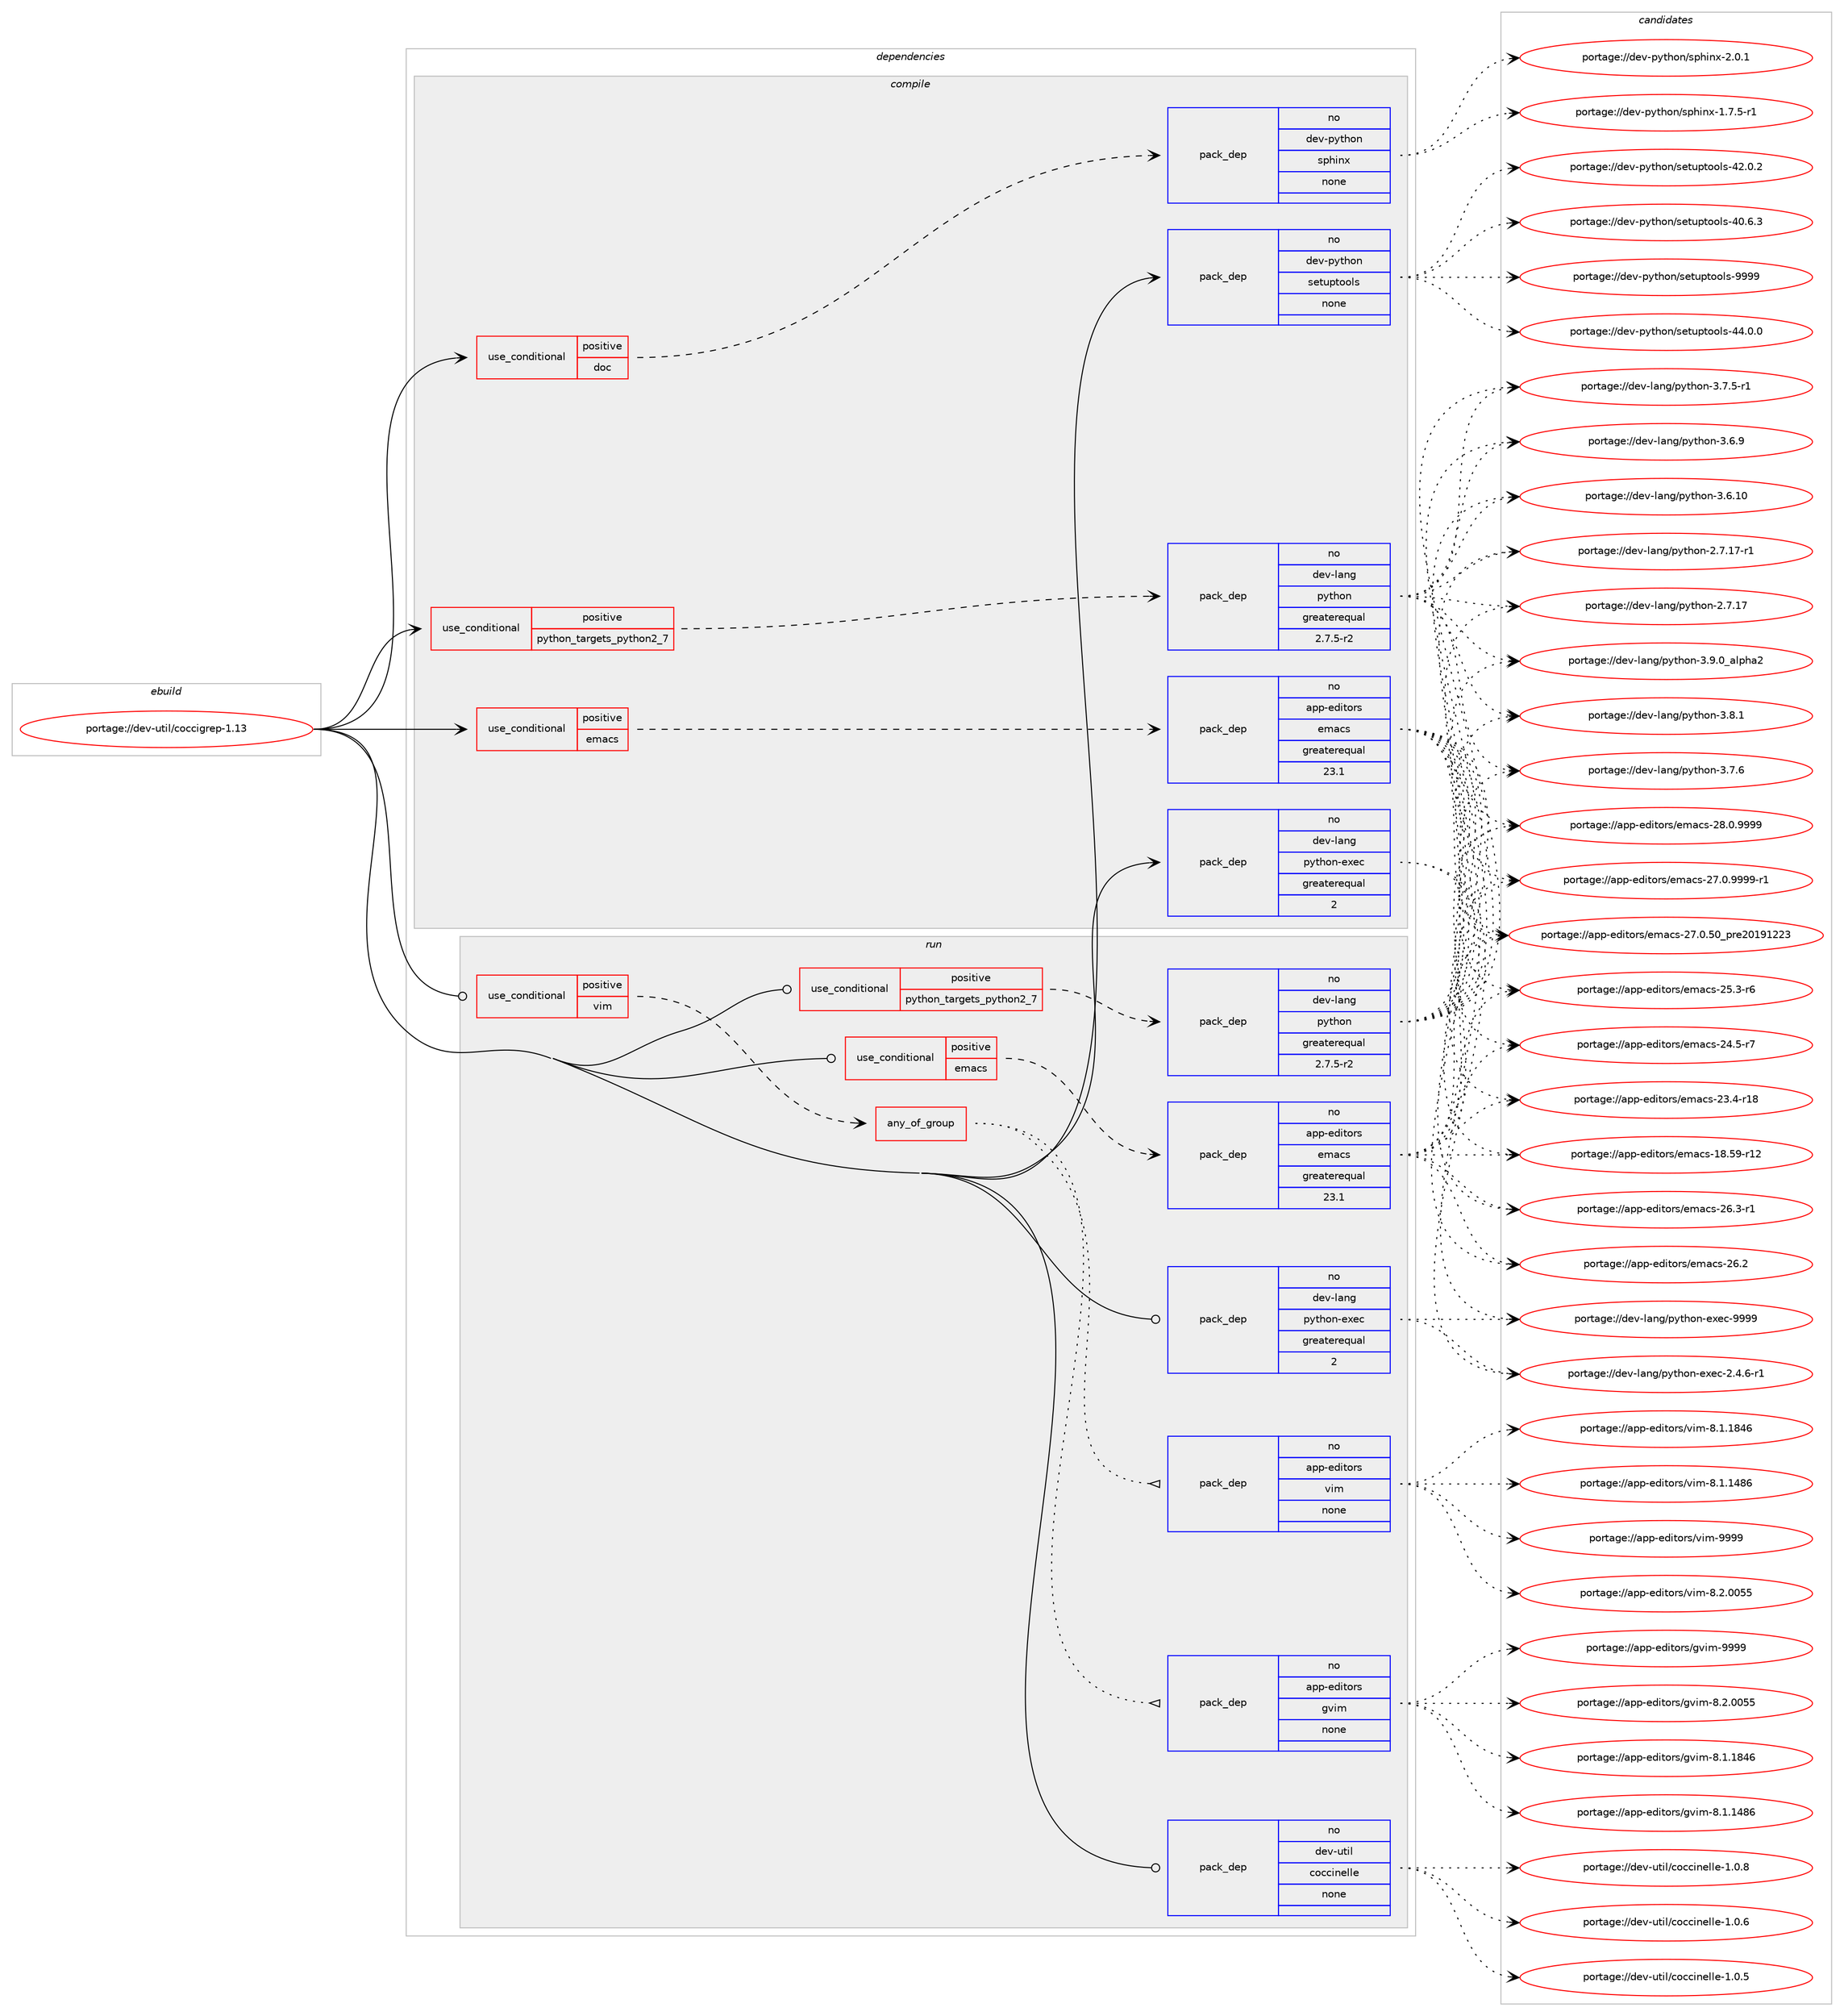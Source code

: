 digraph prolog {

# *************
# Graph options
# *************

newrank=true;
concentrate=true;
compound=true;
graph [rankdir=LR,fontname=Helvetica,fontsize=10,ranksep=1.5];#, ranksep=2.5, nodesep=0.2];
edge  [arrowhead=vee];
node  [fontname=Helvetica,fontsize=10];

# **********
# The ebuild
# **********

subgraph cluster_leftcol {
color=gray;
rank=same;
label=<<i>ebuild</i>>;
id [label="portage://dev-util/coccigrep-1.13", color=red, width=4, href="../dev-util/coccigrep-1.13.svg"];
}

# ****************
# The dependencies
# ****************

subgraph cluster_midcol {
color=gray;
label=<<i>dependencies</i>>;
subgraph cluster_compile {
fillcolor="#eeeeee";
style=filled;
label=<<i>compile</i>>;
subgraph cond63336 {
dependency304806 [label=<<TABLE BORDER="0" CELLBORDER="1" CELLSPACING="0" CELLPADDING="4"><TR><TD ROWSPAN="3" CELLPADDING="10">use_conditional</TD></TR><TR><TD>positive</TD></TR><TR><TD>doc</TD></TR></TABLE>>, shape=none, color=red];
subgraph pack236799 {
dependency304807 [label=<<TABLE BORDER="0" CELLBORDER="1" CELLSPACING="0" CELLPADDING="4" WIDTH="220"><TR><TD ROWSPAN="6" CELLPADDING="30">pack_dep</TD></TR><TR><TD WIDTH="110">no</TD></TR><TR><TD>dev-python</TD></TR><TR><TD>sphinx</TD></TR><TR><TD>none</TD></TR><TR><TD></TD></TR></TABLE>>, shape=none, color=blue];
}
dependency304806:e -> dependency304807:w [weight=20,style="dashed",arrowhead="vee"];
}
id:e -> dependency304806:w [weight=20,style="solid",arrowhead="vee"];
subgraph cond63337 {
dependency304808 [label=<<TABLE BORDER="0" CELLBORDER="1" CELLSPACING="0" CELLPADDING="4"><TR><TD ROWSPAN="3" CELLPADDING="10">use_conditional</TD></TR><TR><TD>positive</TD></TR><TR><TD>emacs</TD></TR></TABLE>>, shape=none, color=red];
subgraph pack236800 {
dependency304809 [label=<<TABLE BORDER="0" CELLBORDER="1" CELLSPACING="0" CELLPADDING="4" WIDTH="220"><TR><TD ROWSPAN="6" CELLPADDING="30">pack_dep</TD></TR><TR><TD WIDTH="110">no</TD></TR><TR><TD>app-editors</TD></TR><TR><TD>emacs</TD></TR><TR><TD>greaterequal</TD></TR><TR><TD>23.1</TD></TR></TABLE>>, shape=none, color=blue];
}
dependency304808:e -> dependency304809:w [weight=20,style="dashed",arrowhead="vee"];
}
id:e -> dependency304808:w [weight=20,style="solid",arrowhead="vee"];
subgraph cond63338 {
dependency304810 [label=<<TABLE BORDER="0" CELLBORDER="1" CELLSPACING="0" CELLPADDING="4"><TR><TD ROWSPAN="3" CELLPADDING="10">use_conditional</TD></TR><TR><TD>positive</TD></TR><TR><TD>python_targets_python2_7</TD></TR></TABLE>>, shape=none, color=red];
subgraph pack236801 {
dependency304811 [label=<<TABLE BORDER="0" CELLBORDER="1" CELLSPACING="0" CELLPADDING="4" WIDTH="220"><TR><TD ROWSPAN="6" CELLPADDING="30">pack_dep</TD></TR><TR><TD WIDTH="110">no</TD></TR><TR><TD>dev-lang</TD></TR><TR><TD>python</TD></TR><TR><TD>greaterequal</TD></TR><TR><TD>2.7.5-r2</TD></TR></TABLE>>, shape=none, color=blue];
}
dependency304810:e -> dependency304811:w [weight=20,style="dashed",arrowhead="vee"];
}
id:e -> dependency304810:w [weight=20,style="solid",arrowhead="vee"];
subgraph pack236802 {
dependency304812 [label=<<TABLE BORDER="0" CELLBORDER="1" CELLSPACING="0" CELLPADDING="4" WIDTH="220"><TR><TD ROWSPAN="6" CELLPADDING="30">pack_dep</TD></TR><TR><TD WIDTH="110">no</TD></TR><TR><TD>dev-lang</TD></TR><TR><TD>python-exec</TD></TR><TR><TD>greaterequal</TD></TR><TR><TD>2</TD></TR></TABLE>>, shape=none, color=blue];
}
id:e -> dependency304812:w [weight=20,style="solid",arrowhead="vee"];
subgraph pack236803 {
dependency304813 [label=<<TABLE BORDER="0" CELLBORDER="1" CELLSPACING="0" CELLPADDING="4" WIDTH="220"><TR><TD ROWSPAN="6" CELLPADDING="30">pack_dep</TD></TR><TR><TD WIDTH="110">no</TD></TR><TR><TD>dev-python</TD></TR><TR><TD>setuptools</TD></TR><TR><TD>none</TD></TR><TR><TD></TD></TR></TABLE>>, shape=none, color=blue];
}
id:e -> dependency304813:w [weight=20,style="solid",arrowhead="vee"];
}
subgraph cluster_compileandrun {
fillcolor="#eeeeee";
style=filled;
label=<<i>compile and run</i>>;
}
subgraph cluster_run {
fillcolor="#eeeeee";
style=filled;
label=<<i>run</i>>;
subgraph cond63339 {
dependency304814 [label=<<TABLE BORDER="0" CELLBORDER="1" CELLSPACING="0" CELLPADDING="4"><TR><TD ROWSPAN="3" CELLPADDING="10">use_conditional</TD></TR><TR><TD>positive</TD></TR><TR><TD>emacs</TD></TR></TABLE>>, shape=none, color=red];
subgraph pack236804 {
dependency304815 [label=<<TABLE BORDER="0" CELLBORDER="1" CELLSPACING="0" CELLPADDING="4" WIDTH="220"><TR><TD ROWSPAN="6" CELLPADDING="30">pack_dep</TD></TR><TR><TD WIDTH="110">no</TD></TR><TR><TD>app-editors</TD></TR><TR><TD>emacs</TD></TR><TR><TD>greaterequal</TD></TR><TR><TD>23.1</TD></TR></TABLE>>, shape=none, color=blue];
}
dependency304814:e -> dependency304815:w [weight=20,style="dashed",arrowhead="vee"];
}
id:e -> dependency304814:w [weight=20,style="solid",arrowhead="odot"];
subgraph cond63340 {
dependency304816 [label=<<TABLE BORDER="0" CELLBORDER="1" CELLSPACING="0" CELLPADDING="4"><TR><TD ROWSPAN="3" CELLPADDING="10">use_conditional</TD></TR><TR><TD>positive</TD></TR><TR><TD>python_targets_python2_7</TD></TR></TABLE>>, shape=none, color=red];
subgraph pack236805 {
dependency304817 [label=<<TABLE BORDER="0" CELLBORDER="1" CELLSPACING="0" CELLPADDING="4" WIDTH="220"><TR><TD ROWSPAN="6" CELLPADDING="30">pack_dep</TD></TR><TR><TD WIDTH="110">no</TD></TR><TR><TD>dev-lang</TD></TR><TR><TD>python</TD></TR><TR><TD>greaterequal</TD></TR><TR><TD>2.7.5-r2</TD></TR></TABLE>>, shape=none, color=blue];
}
dependency304816:e -> dependency304817:w [weight=20,style="dashed",arrowhead="vee"];
}
id:e -> dependency304816:w [weight=20,style="solid",arrowhead="odot"];
subgraph cond63341 {
dependency304818 [label=<<TABLE BORDER="0" CELLBORDER="1" CELLSPACING="0" CELLPADDING="4"><TR><TD ROWSPAN="3" CELLPADDING="10">use_conditional</TD></TR><TR><TD>positive</TD></TR><TR><TD>vim</TD></TR></TABLE>>, shape=none, color=red];
subgraph any4467 {
dependency304819 [label=<<TABLE BORDER="0" CELLBORDER="1" CELLSPACING="0" CELLPADDING="4"><TR><TD CELLPADDING="10">any_of_group</TD></TR></TABLE>>, shape=none, color=red];subgraph pack236806 {
dependency304820 [label=<<TABLE BORDER="0" CELLBORDER="1" CELLSPACING="0" CELLPADDING="4" WIDTH="220"><TR><TD ROWSPAN="6" CELLPADDING="30">pack_dep</TD></TR><TR><TD WIDTH="110">no</TD></TR><TR><TD>app-editors</TD></TR><TR><TD>vim</TD></TR><TR><TD>none</TD></TR><TR><TD></TD></TR></TABLE>>, shape=none, color=blue];
}
dependency304819:e -> dependency304820:w [weight=20,style="dotted",arrowhead="oinv"];
subgraph pack236807 {
dependency304821 [label=<<TABLE BORDER="0" CELLBORDER="1" CELLSPACING="0" CELLPADDING="4" WIDTH="220"><TR><TD ROWSPAN="6" CELLPADDING="30">pack_dep</TD></TR><TR><TD WIDTH="110">no</TD></TR><TR><TD>app-editors</TD></TR><TR><TD>gvim</TD></TR><TR><TD>none</TD></TR><TR><TD></TD></TR></TABLE>>, shape=none, color=blue];
}
dependency304819:e -> dependency304821:w [weight=20,style="dotted",arrowhead="oinv"];
}
dependency304818:e -> dependency304819:w [weight=20,style="dashed",arrowhead="vee"];
}
id:e -> dependency304818:w [weight=20,style="solid",arrowhead="odot"];
subgraph pack236808 {
dependency304822 [label=<<TABLE BORDER="0" CELLBORDER="1" CELLSPACING="0" CELLPADDING="4" WIDTH="220"><TR><TD ROWSPAN="6" CELLPADDING="30">pack_dep</TD></TR><TR><TD WIDTH="110">no</TD></TR><TR><TD>dev-lang</TD></TR><TR><TD>python-exec</TD></TR><TR><TD>greaterequal</TD></TR><TR><TD>2</TD></TR></TABLE>>, shape=none, color=blue];
}
id:e -> dependency304822:w [weight=20,style="solid",arrowhead="odot"];
subgraph pack236809 {
dependency304823 [label=<<TABLE BORDER="0" CELLBORDER="1" CELLSPACING="0" CELLPADDING="4" WIDTH="220"><TR><TD ROWSPAN="6" CELLPADDING="30">pack_dep</TD></TR><TR><TD WIDTH="110">no</TD></TR><TR><TD>dev-util</TD></TR><TR><TD>coccinelle</TD></TR><TR><TD>none</TD></TR><TR><TD></TD></TR></TABLE>>, shape=none, color=blue];
}
id:e -> dependency304823:w [weight=20,style="solid",arrowhead="odot"];
}
}

# **************
# The candidates
# **************

subgraph cluster_choices {
rank=same;
color=gray;
label=<<i>candidates</i>>;

subgraph choice236799 {
color=black;
nodesep=1;
choice1001011184511212111610411111047115112104105110120455046484649 [label="portage://dev-python/sphinx-2.0.1", color=red, width=4,href="../dev-python/sphinx-2.0.1.svg"];
choice10010111845112121116104111110471151121041051101204549465546534511449 [label="portage://dev-python/sphinx-1.7.5-r1", color=red, width=4,href="../dev-python/sphinx-1.7.5-r1.svg"];
dependency304807:e -> choice1001011184511212111610411111047115112104105110120455046484649:w [style=dotted,weight="100"];
dependency304807:e -> choice10010111845112121116104111110471151121041051101204549465546534511449:w [style=dotted,weight="100"];
}
subgraph choice236800 {
color=black;
nodesep=1;
choice971121124510110010511611111411547101109979911545505646484657575757 [label="portage://app-editors/emacs-28.0.9999", color=red, width=4,href="../app-editors/emacs-28.0.9999.svg"];
choice9711211245101100105116111114115471011099799115455055464846575757574511449 [label="portage://app-editors/emacs-27.0.9999-r1", color=red, width=4,href="../app-editors/emacs-27.0.9999-r1.svg"];
choice97112112451011001051161111141154710110997991154550554648465348951121141015048495749505051 [label="portage://app-editors/emacs-27.0.50_pre20191223", color=red, width=4,href="../app-editors/emacs-27.0.50_pre20191223.svg"];
choice971121124510110010511611111411547101109979911545505446514511449 [label="portage://app-editors/emacs-26.3-r1", color=red, width=4,href="../app-editors/emacs-26.3-r1.svg"];
choice97112112451011001051161111141154710110997991154550544650 [label="portage://app-editors/emacs-26.2", color=red, width=4,href="../app-editors/emacs-26.2.svg"];
choice971121124510110010511611111411547101109979911545505346514511454 [label="portage://app-editors/emacs-25.3-r6", color=red, width=4,href="../app-editors/emacs-25.3-r6.svg"];
choice971121124510110010511611111411547101109979911545505246534511455 [label="portage://app-editors/emacs-24.5-r7", color=red, width=4,href="../app-editors/emacs-24.5-r7.svg"];
choice97112112451011001051161111141154710110997991154550514652451144956 [label="portage://app-editors/emacs-23.4-r18", color=red, width=4,href="../app-editors/emacs-23.4-r18.svg"];
choice9711211245101100105116111114115471011099799115454956465357451144950 [label="portage://app-editors/emacs-18.59-r12", color=red, width=4,href="../app-editors/emacs-18.59-r12.svg"];
dependency304809:e -> choice971121124510110010511611111411547101109979911545505646484657575757:w [style=dotted,weight="100"];
dependency304809:e -> choice9711211245101100105116111114115471011099799115455055464846575757574511449:w [style=dotted,weight="100"];
dependency304809:e -> choice97112112451011001051161111141154710110997991154550554648465348951121141015048495749505051:w [style=dotted,weight="100"];
dependency304809:e -> choice971121124510110010511611111411547101109979911545505446514511449:w [style=dotted,weight="100"];
dependency304809:e -> choice97112112451011001051161111141154710110997991154550544650:w [style=dotted,weight="100"];
dependency304809:e -> choice971121124510110010511611111411547101109979911545505346514511454:w [style=dotted,weight="100"];
dependency304809:e -> choice971121124510110010511611111411547101109979911545505246534511455:w [style=dotted,weight="100"];
dependency304809:e -> choice97112112451011001051161111141154710110997991154550514652451144956:w [style=dotted,weight="100"];
dependency304809:e -> choice9711211245101100105116111114115471011099799115454956465357451144950:w [style=dotted,weight="100"];
}
subgraph choice236801 {
color=black;
nodesep=1;
choice10010111845108971101034711212111610411111045514657464895971081121049750 [label="portage://dev-lang/python-3.9.0_alpha2", color=red, width=4,href="../dev-lang/python-3.9.0_alpha2.svg"];
choice100101118451089711010347112121116104111110455146564649 [label="portage://dev-lang/python-3.8.1", color=red, width=4,href="../dev-lang/python-3.8.1.svg"];
choice100101118451089711010347112121116104111110455146554654 [label="portage://dev-lang/python-3.7.6", color=red, width=4,href="../dev-lang/python-3.7.6.svg"];
choice1001011184510897110103471121211161041111104551465546534511449 [label="portage://dev-lang/python-3.7.5-r1", color=red, width=4,href="../dev-lang/python-3.7.5-r1.svg"];
choice100101118451089711010347112121116104111110455146544657 [label="portage://dev-lang/python-3.6.9", color=red, width=4,href="../dev-lang/python-3.6.9.svg"];
choice10010111845108971101034711212111610411111045514654464948 [label="portage://dev-lang/python-3.6.10", color=red, width=4,href="../dev-lang/python-3.6.10.svg"];
choice100101118451089711010347112121116104111110455046554649554511449 [label="portage://dev-lang/python-2.7.17-r1", color=red, width=4,href="../dev-lang/python-2.7.17-r1.svg"];
choice10010111845108971101034711212111610411111045504655464955 [label="portage://dev-lang/python-2.7.17", color=red, width=4,href="../dev-lang/python-2.7.17.svg"];
dependency304811:e -> choice10010111845108971101034711212111610411111045514657464895971081121049750:w [style=dotted,weight="100"];
dependency304811:e -> choice100101118451089711010347112121116104111110455146564649:w [style=dotted,weight="100"];
dependency304811:e -> choice100101118451089711010347112121116104111110455146554654:w [style=dotted,weight="100"];
dependency304811:e -> choice1001011184510897110103471121211161041111104551465546534511449:w [style=dotted,weight="100"];
dependency304811:e -> choice100101118451089711010347112121116104111110455146544657:w [style=dotted,weight="100"];
dependency304811:e -> choice10010111845108971101034711212111610411111045514654464948:w [style=dotted,weight="100"];
dependency304811:e -> choice100101118451089711010347112121116104111110455046554649554511449:w [style=dotted,weight="100"];
dependency304811:e -> choice10010111845108971101034711212111610411111045504655464955:w [style=dotted,weight="100"];
}
subgraph choice236802 {
color=black;
nodesep=1;
choice10010111845108971101034711212111610411111045101120101994557575757 [label="portage://dev-lang/python-exec-9999", color=red, width=4,href="../dev-lang/python-exec-9999.svg"];
choice10010111845108971101034711212111610411111045101120101994550465246544511449 [label="portage://dev-lang/python-exec-2.4.6-r1", color=red, width=4,href="../dev-lang/python-exec-2.4.6-r1.svg"];
dependency304812:e -> choice10010111845108971101034711212111610411111045101120101994557575757:w [style=dotted,weight="100"];
dependency304812:e -> choice10010111845108971101034711212111610411111045101120101994550465246544511449:w [style=dotted,weight="100"];
}
subgraph choice236803 {
color=black;
nodesep=1;
choice10010111845112121116104111110471151011161171121161111111081154557575757 [label="portage://dev-python/setuptools-9999", color=red, width=4,href="../dev-python/setuptools-9999.svg"];
choice100101118451121211161041111104711510111611711211611111110811545525246484648 [label="portage://dev-python/setuptools-44.0.0", color=red, width=4,href="../dev-python/setuptools-44.0.0.svg"];
choice100101118451121211161041111104711510111611711211611111110811545525046484650 [label="portage://dev-python/setuptools-42.0.2", color=red, width=4,href="../dev-python/setuptools-42.0.2.svg"];
choice100101118451121211161041111104711510111611711211611111110811545524846544651 [label="portage://dev-python/setuptools-40.6.3", color=red, width=4,href="../dev-python/setuptools-40.6.3.svg"];
dependency304813:e -> choice10010111845112121116104111110471151011161171121161111111081154557575757:w [style=dotted,weight="100"];
dependency304813:e -> choice100101118451121211161041111104711510111611711211611111110811545525246484648:w [style=dotted,weight="100"];
dependency304813:e -> choice100101118451121211161041111104711510111611711211611111110811545525046484650:w [style=dotted,weight="100"];
dependency304813:e -> choice100101118451121211161041111104711510111611711211611111110811545524846544651:w [style=dotted,weight="100"];
}
subgraph choice236804 {
color=black;
nodesep=1;
choice971121124510110010511611111411547101109979911545505646484657575757 [label="portage://app-editors/emacs-28.0.9999", color=red, width=4,href="../app-editors/emacs-28.0.9999.svg"];
choice9711211245101100105116111114115471011099799115455055464846575757574511449 [label="portage://app-editors/emacs-27.0.9999-r1", color=red, width=4,href="../app-editors/emacs-27.0.9999-r1.svg"];
choice97112112451011001051161111141154710110997991154550554648465348951121141015048495749505051 [label="portage://app-editors/emacs-27.0.50_pre20191223", color=red, width=4,href="../app-editors/emacs-27.0.50_pre20191223.svg"];
choice971121124510110010511611111411547101109979911545505446514511449 [label="portage://app-editors/emacs-26.3-r1", color=red, width=4,href="../app-editors/emacs-26.3-r1.svg"];
choice97112112451011001051161111141154710110997991154550544650 [label="portage://app-editors/emacs-26.2", color=red, width=4,href="../app-editors/emacs-26.2.svg"];
choice971121124510110010511611111411547101109979911545505346514511454 [label="portage://app-editors/emacs-25.3-r6", color=red, width=4,href="../app-editors/emacs-25.3-r6.svg"];
choice971121124510110010511611111411547101109979911545505246534511455 [label="portage://app-editors/emacs-24.5-r7", color=red, width=4,href="../app-editors/emacs-24.5-r7.svg"];
choice97112112451011001051161111141154710110997991154550514652451144956 [label="portage://app-editors/emacs-23.4-r18", color=red, width=4,href="../app-editors/emacs-23.4-r18.svg"];
choice9711211245101100105116111114115471011099799115454956465357451144950 [label="portage://app-editors/emacs-18.59-r12", color=red, width=4,href="../app-editors/emacs-18.59-r12.svg"];
dependency304815:e -> choice971121124510110010511611111411547101109979911545505646484657575757:w [style=dotted,weight="100"];
dependency304815:e -> choice9711211245101100105116111114115471011099799115455055464846575757574511449:w [style=dotted,weight="100"];
dependency304815:e -> choice97112112451011001051161111141154710110997991154550554648465348951121141015048495749505051:w [style=dotted,weight="100"];
dependency304815:e -> choice971121124510110010511611111411547101109979911545505446514511449:w [style=dotted,weight="100"];
dependency304815:e -> choice97112112451011001051161111141154710110997991154550544650:w [style=dotted,weight="100"];
dependency304815:e -> choice971121124510110010511611111411547101109979911545505346514511454:w [style=dotted,weight="100"];
dependency304815:e -> choice971121124510110010511611111411547101109979911545505246534511455:w [style=dotted,weight="100"];
dependency304815:e -> choice97112112451011001051161111141154710110997991154550514652451144956:w [style=dotted,weight="100"];
dependency304815:e -> choice9711211245101100105116111114115471011099799115454956465357451144950:w [style=dotted,weight="100"];
}
subgraph choice236805 {
color=black;
nodesep=1;
choice10010111845108971101034711212111610411111045514657464895971081121049750 [label="portage://dev-lang/python-3.9.0_alpha2", color=red, width=4,href="../dev-lang/python-3.9.0_alpha2.svg"];
choice100101118451089711010347112121116104111110455146564649 [label="portage://dev-lang/python-3.8.1", color=red, width=4,href="../dev-lang/python-3.8.1.svg"];
choice100101118451089711010347112121116104111110455146554654 [label="portage://dev-lang/python-3.7.6", color=red, width=4,href="../dev-lang/python-3.7.6.svg"];
choice1001011184510897110103471121211161041111104551465546534511449 [label="portage://dev-lang/python-3.7.5-r1", color=red, width=4,href="../dev-lang/python-3.7.5-r1.svg"];
choice100101118451089711010347112121116104111110455146544657 [label="portage://dev-lang/python-3.6.9", color=red, width=4,href="../dev-lang/python-3.6.9.svg"];
choice10010111845108971101034711212111610411111045514654464948 [label="portage://dev-lang/python-3.6.10", color=red, width=4,href="../dev-lang/python-3.6.10.svg"];
choice100101118451089711010347112121116104111110455046554649554511449 [label="portage://dev-lang/python-2.7.17-r1", color=red, width=4,href="../dev-lang/python-2.7.17-r1.svg"];
choice10010111845108971101034711212111610411111045504655464955 [label="portage://dev-lang/python-2.7.17", color=red, width=4,href="../dev-lang/python-2.7.17.svg"];
dependency304817:e -> choice10010111845108971101034711212111610411111045514657464895971081121049750:w [style=dotted,weight="100"];
dependency304817:e -> choice100101118451089711010347112121116104111110455146564649:w [style=dotted,weight="100"];
dependency304817:e -> choice100101118451089711010347112121116104111110455146554654:w [style=dotted,weight="100"];
dependency304817:e -> choice1001011184510897110103471121211161041111104551465546534511449:w [style=dotted,weight="100"];
dependency304817:e -> choice100101118451089711010347112121116104111110455146544657:w [style=dotted,weight="100"];
dependency304817:e -> choice10010111845108971101034711212111610411111045514654464948:w [style=dotted,weight="100"];
dependency304817:e -> choice100101118451089711010347112121116104111110455046554649554511449:w [style=dotted,weight="100"];
dependency304817:e -> choice10010111845108971101034711212111610411111045504655464955:w [style=dotted,weight="100"];
}
subgraph choice236806 {
color=black;
nodesep=1;
choice9711211245101100105116111114115471181051094557575757 [label="portage://app-editors/vim-9999", color=red, width=4,href="../app-editors/vim-9999.svg"];
choice971121124510110010511611111411547118105109455646504648485353 [label="portage://app-editors/vim-8.2.0055", color=red, width=4,href="../app-editors/vim-8.2.0055.svg"];
choice971121124510110010511611111411547118105109455646494649565254 [label="portage://app-editors/vim-8.1.1846", color=red, width=4,href="../app-editors/vim-8.1.1846.svg"];
choice971121124510110010511611111411547118105109455646494649525654 [label="portage://app-editors/vim-8.1.1486", color=red, width=4,href="../app-editors/vim-8.1.1486.svg"];
dependency304820:e -> choice9711211245101100105116111114115471181051094557575757:w [style=dotted,weight="100"];
dependency304820:e -> choice971121124510110010511611111411547118105109455646504648485353:w [style=dotted,weight="100"];
dependency304820:e -> choice971121124510110010511611111411547118105109455646494649565254:w [style=dotted,weight="100"];
dependency304820:e -> choice971121124510110010511611111411547118105109455646494649525654:w [style=dotted,weight="100"];
}
subgraph choice236807 {
color=black;
nodesep=1;
choice9711211245101100105116111114115471031181051094557575757 [label="portage://app-editors/gvim-9999", color=red, width=4,href="../app-editors/gvim-9999.svg"];
choice971121124510110010511611111411547103118105109455646504648485353 [label="portage://app-editors/gvim-8.2.0055", color=red, width=4,href="../app-editors/gvim-8.2.0055.svg"];
choice971121124510110010511611111411547103118105109455646494649565254 [label="portage://app-editors/gvim-8.1.1846", color=red, width=4,href="../app-editors/gvim-8.1.1846.svg"];
choice971121124510110010511611111411547103118105109455646494649525654 [label="portage://app-editors/gvim-8.1.1486", color=red, width=4,href="../app-editors/gvim-8.1.1486.svg"];
dependency304821:e -> choice9711211245101100105116111114115471031181051094557575757:w [style=dotted,weight="100"];
dependency304821:e -> choice971121124510110010511611111411547103118105109455646504648485353:w [style=dotted,weight="100"];
dependency304821:e -> choice971121124510110010511611111411547103118105109455646494649565254:w [style=dotted,weight="100"];
dependency304821:e -> choice971121124510110010511611111411547103118105109455646494649525654:w [style=dotted,weight="100"];
}
subgraph choice236808 {
color=black;
nodesep=1;
choice10010111845108971101034711212111610411111045101120101994557575757 [label="portage://dev-lang/python-exec-9999", color=red, width=4,href="../dev-lang/python-exec-9999.svg"];
choice10010111845108971101034711212111610411111045101120101994550465246544511449 [label="portage://dev-lang/python-exec-2.4.6-r1", color=red, width=4,href="../dev-lang/python-exec-2.4.6-r1.svg"];
dependency304822:e -> choice10010111845108971101034711212111610411111045101120101994557575757:w [style=dotted,weight="100"];
dependency304822:e -> choice10010111845108971101034711212111610411111045101120101994550465246544511449:w [style=dotted,weight="100"];
}
subgraph choice236809 {
color=black;
nodesep=1;
choice1001011184511711610510847991119999105110101108108101454946484656 [label="portage://dev-util/coccinelle-1.0.8", color=red, width=4,href="../dev-util/coccinelle-1.0.8.svg"];
choice1001011184511711610510847991119999105110101108108101454946484654 [label="portage://dev-util/coccinelle-1.0.6", color=red, width=4,href="../dev-util/coccinelle-1.0.6.svg"];
choice1001011184511711610510847991119999105110101108108101454946484653 [label="portage://dev-util/coccinelle-1.0.5", color=red, width=4,href="../dev-util/coccinelle-1.0.5.svg"];
dependency304823:e -> choice1001011184511711610510847991119999105110101108108101454946484656:w [style=dotted,weight="100"];
dependency304823:e -> choice1001011184511711610510847991119999105110101108108101454946484654:w [style=dotted,weight="100"];
dependency304823:e -> choice1001011184511711610510847991119999105110101108108101454946484653:w [style=dotted,weight="100"];
}
}

}

